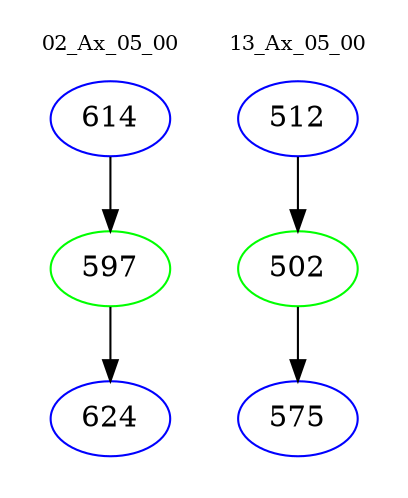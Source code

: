 digraph{
subgraph cluster_0 {
color = white
label = "02_Ax_05_00";
fontsize=10;
T0_614 [label="614", color="blue"]
T0_614 -> T0_597 [color="black"]
T0_597 [label="597", color="green"]
T0_597 -> T0_624 [color="black"]
T0_624 [label="624", color="blue"]
}
subgraph cluster_1 {
color = white
label = "13_Ax_05_00";
fontsize=10;
T1_512 [label="512", color="blue"]
T1_512 -> T1_502 [color="black"]
T1_502 [label="502", color="green"]
T1_502 -> T1_575 [color="black"]
T1_575 [label="575", color="blue"]
}
}
